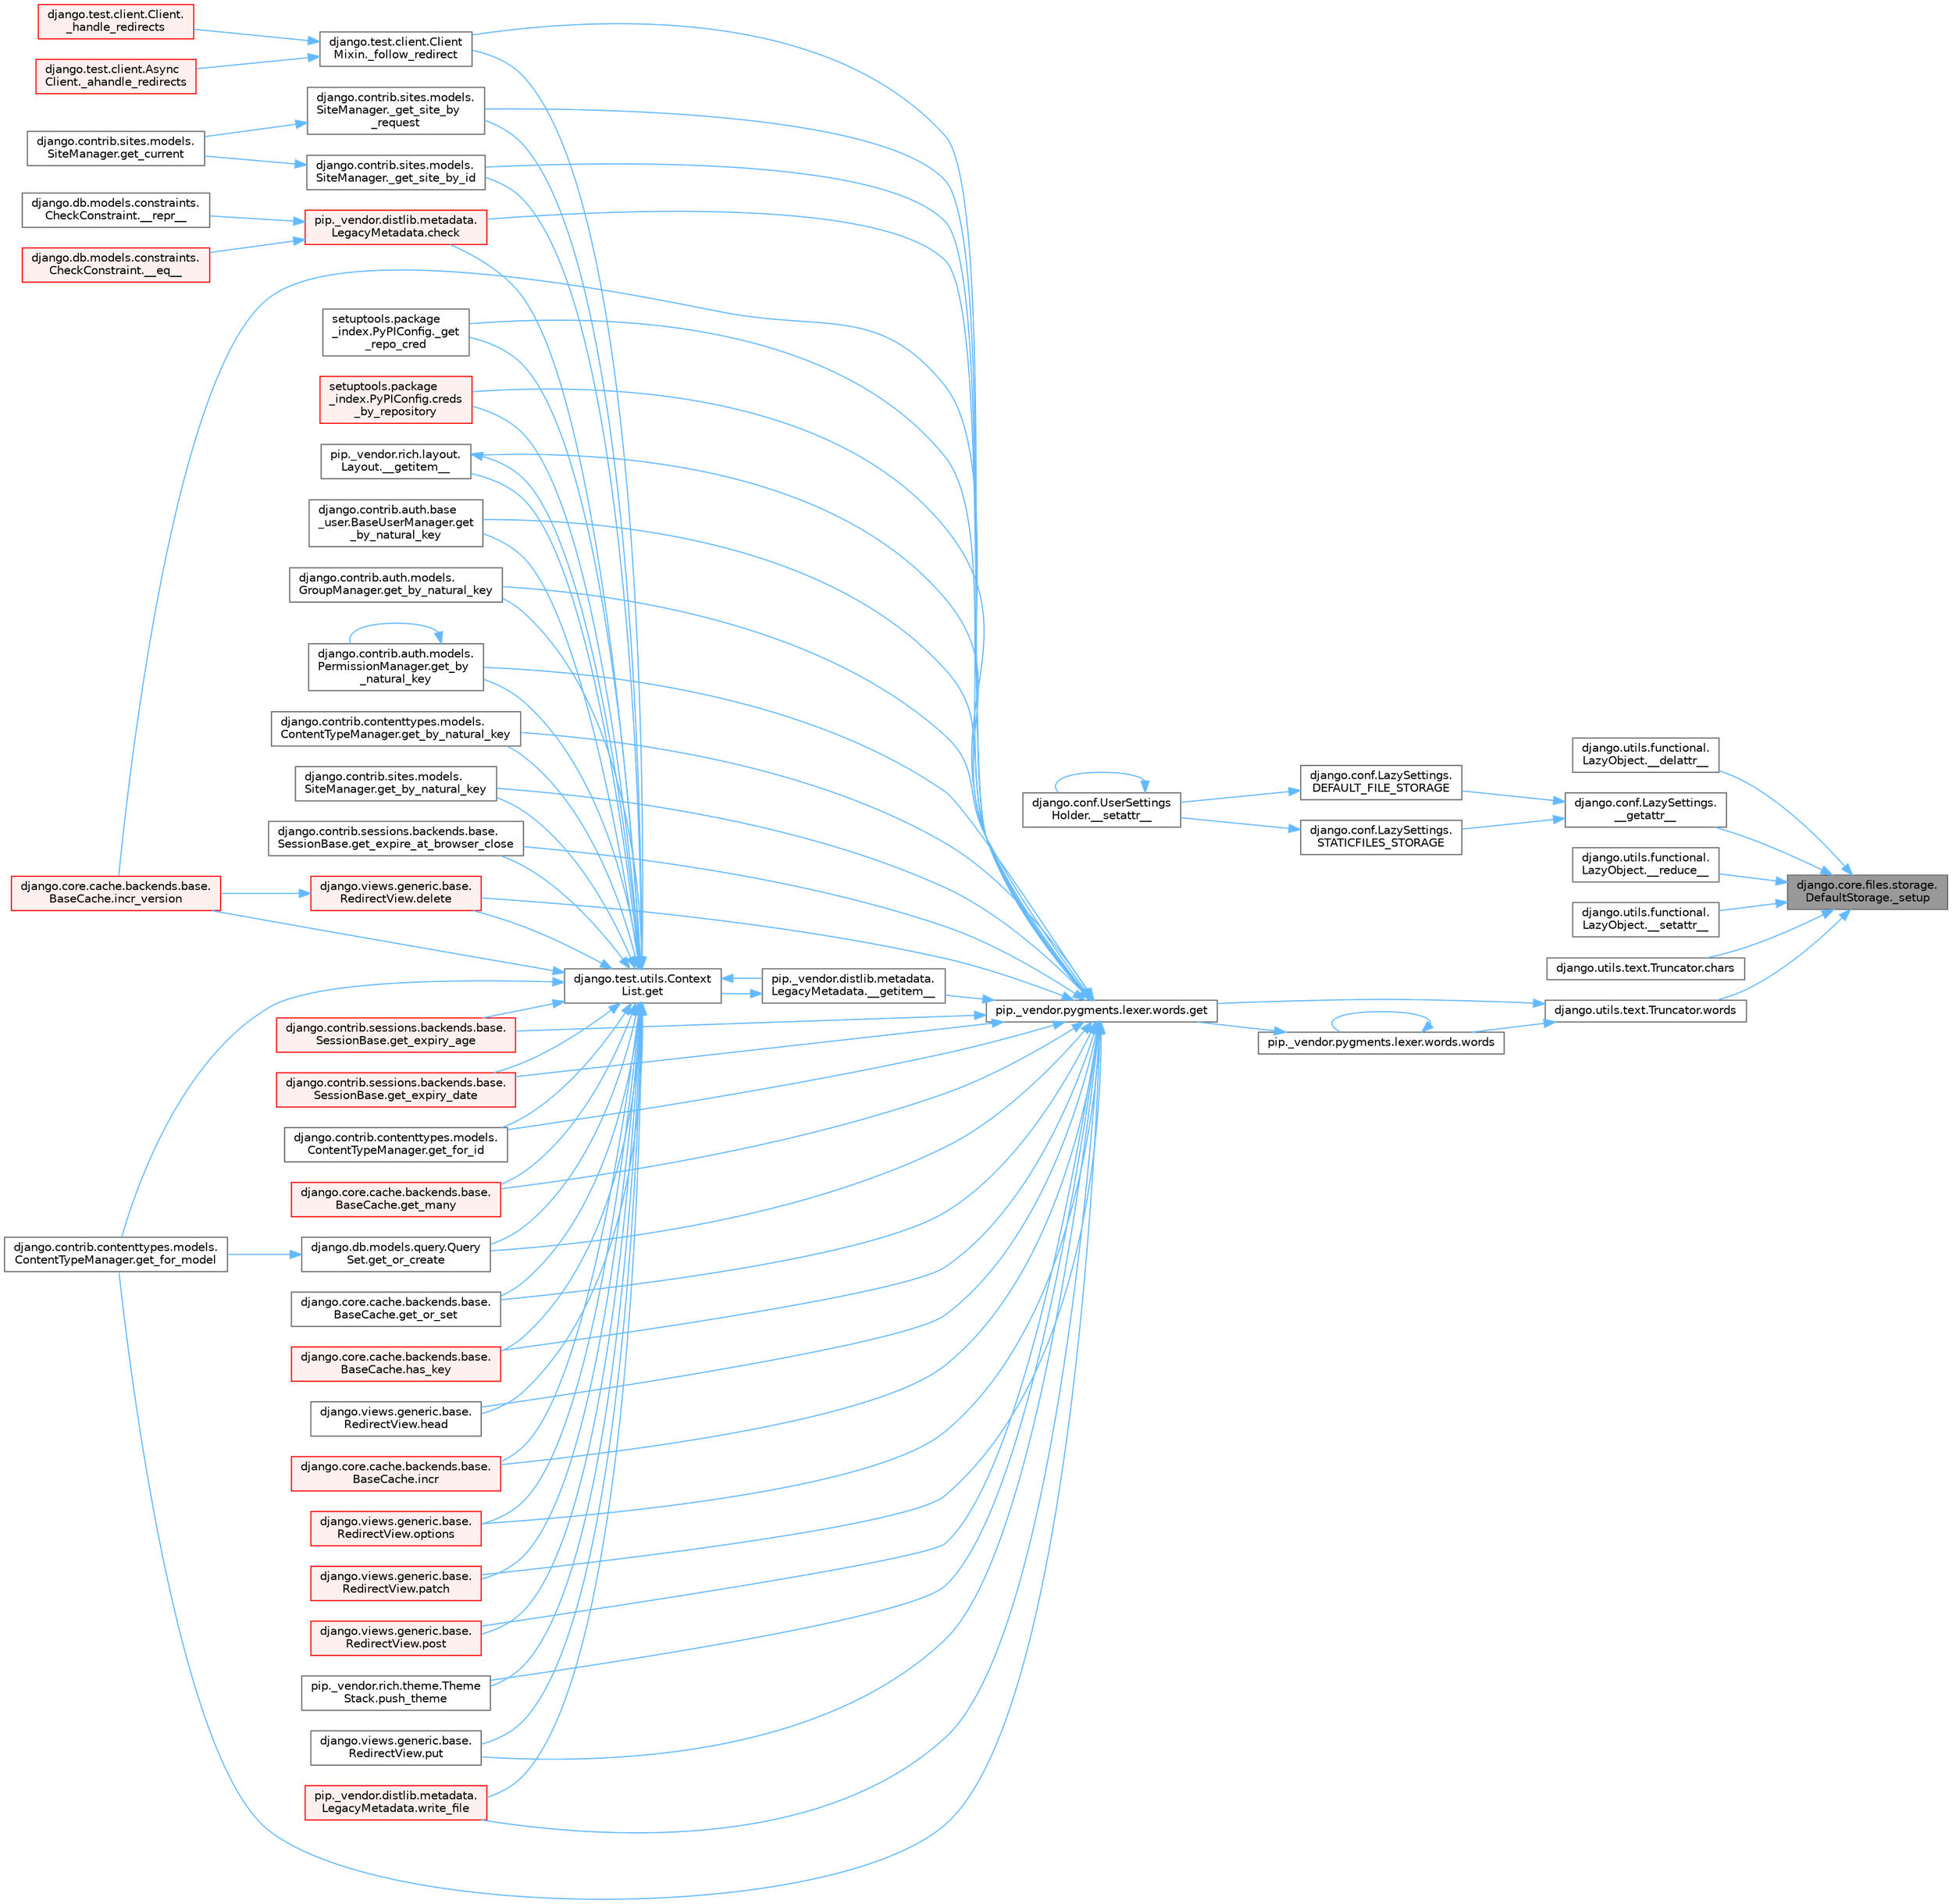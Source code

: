 digraph "django.core.files.storage.DefaultStorage._setup"
{
 // LATEX_PDF_SIZE
  bgcolor="transparent";
  edge [fontname=Helvetica,fontsize=10,labelfontname=Helvetica,labelfontsize=10];
  node [fontname=Helvetica,fontsize=10,shape=box,height=0.2,width=0.4];
  rankdir="RL";
  Node1 [id="Node000001",label="django.core.files.storage.\lDefaultStorage._setup",height=0.2,width=0.4,color="gray40", fillcolor="grey60", style="filled", fontcolor="black",tooltip=" "];
  Node1 -> Node2 [id="edge1_Node000001_Node000002",dir="back",color="steelblue1",style="solid",tooltip=" "];
  Node2 [id="Node000002",label="django.utils.functional.\lLazyObject.__delattr__",height=0.2,width=0.4,color="grey40", fillcolor="white", style="filled",URL="$classdjango_1_1utils_1_1functional_1_1_lazy_object.html#ab6a27b9f1f3f1fe59afec26dd9327e12",tooltip=" "];
  Node1 -> Node3 [id="edge2_Node000001_Node000003",dir="back",color="steelblue1",style="solid",tooltip=" "];
  Node3 [id="Node000003",label="django.conf.LazySettings.\l__getattr__",height=0.2,width=0.4,color="grey40", fillcolor="white", style="filled",URL="$classdjango_1_1conf_1_1_lazy_settings.html#a844ebd8b6dc5ba9cc5235bb1f849f3e7",tooltip=" "];
  Node3 -> Node4 [id="edge3_Node000003_Node000004",dir="back",color="steelblue1",style="solid",tooltip=" "];
  Node4 [id="Node000004",label="django.conf.LazySettings.\lDEFAULT_FILE_STORAGE",height=0.2,width=0.4,color="grey40", fillcolor="white", style="filled",URL="$classdjango_1_1conf_1_1_lazy_settings.html#a262999dfae4088a806facff7288a28b2",tooltip=" "];
  Node4 -> Node5 [id="edge4_Node000004_Node000005",dir="back",color="steelblue1",style="solid",tooltip=" "];
  Node5 [id="Node000005",label="django.conf.UserSettings\lHolder.__setattr__",height=0.2,width=0.4,color="grey40", fillcolor="white", style="filled",URL="$classdjango_1_1conf_1_1_user_settings_holder.html#ab7fbd1f7ca5be36af1f08f8cc543bd40",tooltip=" "];
  Node5 -> Node5 [id="edge5_Node000005_Node000005",dir="back",color="steelblue1",style="solid",tooltip=" "];
  Node3 -> Node6 [id="edge6_Node000003_Node000006",dir="back",color="steelblue1",style="solid",tooltip=" "];
  Node6 [id="Node000006",label="django.conf.LazySettings.\lSTATICFILES_STORAGE",height=0.2,width=0.4,color="grey40", fillcolor="white", style="filled",URL="$classdjango_1_1conf_1_1_lazy_settings.html#acf7e82a80fdd6a53ad31cd5f784aaaf7",tooltip=" "];
  Node6 -> Node5 [id="edge7_Node000006_Node000005",dir="back",color="steelblue1",style="solid",tooltip=" "];
  Node1 -> Node7 [id="edge8_Node000001_Node000007",dir="back",color="steelblue1",style="solid",tooltip=" "];
  Node7 [id="Node000007",label="django.utils.functional.\lLazyObject.__reduce__",height=0.2,width=0.4,color="grey40", fillcolor="white", style="filled",URL="$classdjango_1_1utils_1_1functional_1_1_lazy_object.html#a9f6f030dd6c95cb2d9b2f207afa7a79f",tooltip=" "];
  Node1 -> Node8 [id="edge9_Node000001_Node000008",dir="back",color="steelblue1",style="solid",tooltip=" "];
  Node8 [id="Node000008",label="django.utils.functional.\lLazyObject.__setattr__",height=0.2,width=0.4,color="grey40", fillcolor="white", style="filled",URL="$classdjango_1_1utils_1_1functional_1_1_lazy_object.html#a08111e029d6cb545e574208a23aacc75",tooltip=" "];
  Node1 -> Node9 [id="edge10_Node000001_Node000009",dir="back",color="steelblue1",style="solid",tooltip=" "];
  Node9 [id="Node000009",label="django.utils.text.Truncator.chars",height=0.2,width=0.4,color="grey40", fillcolor="white", style="filled",URL="$classdjango_1_1utils_1_1text_1_1_truncator.html#a0f8372cf1ffa650d6565a286c2e10ec5",tooltip=" "];
  Node1 -> Node10 [id="edge11_Node000001_Node000010",dir="back",color="steelblue1",style="solid",tooltip=" "];
  Node10 [id="Node000010",label="django.utils.text.Truncator.words",height=0.2,width=0.4,color="grey40", fillcolor="white", style="filled",URL="$classdjango_1_1utils_1_1text_1_1_truncator.html#ac63fd5ad773190f15a14bcbfaa928e27",tooltip=" "];
  Node10 -> Node11 [id="edge12_Node000010_Node000011",dir="back",color="steelblue1",style="solid",tooltip=" "];
  Node11 [id="Node000011",label="pip._vendor.pygments.lexer.words.get",height=0.2,width=0.4,color="grey40", fillcolor="white", style="filled",URL="$classpip_1_1__vendor_1_1pygments_1_1lexer_1_1words.html#aeb43f4277e454ae7bc128a347d8c181f",tooltip=" "];
  Node11 -> Node12 [id="edge13_Node000011_Node000012",dir="back",color="steelblue1",style="solid",tooltip=" "];
  Node12 [id="Node000012",label="pip._vendor.distlib.metadata.\lLegacyMetadata.__getitem__",height=0.2,width=0.4,color="grey40", fillcolor="white", style="filled",URL="$classpip_1_1__vendor_1_1distlib_1_1metadata_1_1_legacy_metadata.html#a4bbfa90e12a85ff919edb328c979731c",tooltip=" "];
  Node12 -> Node13 [id="edge14_Node000012_Node000013",dir="back",color="steelblue1",style="solid",tooltip=" "];
  Node13 [id="Node000013",label="django.test.utils.Context\lList.get",height=0.2,width=0.4,color="grey40", fillcolor="white", style="filled",URL="$classdjango_1_1test_1_1utils_1_1_context_list.html#a1797663a8ac92f44dcb9ad281a896842",tooltip=" "];
  Node13 -> Node12 [id="edge15_Node000013_Node000012",dir="back",color="steelblue1",style="solid",tooltip=" "];
  Node13 -> Node14 [id="edge16_Node000013_Node000014",dir="back",color="steelblue1",style="solid",tooltip=" "];
  Node14 [id="Node000014",label="pip._vendor.rich.layout.\lLayout.__getitem__",height=0.2,width=0.4,color="grey40", fillcolor="white", style="filled",URL="$classpip_1_1__vendor_1_1rich_1_1layout_1_1_layout.html#add0ab2d771b738c1d8f491d5fc922238",tooltip=" "];
  Node14 -> Node13 [id="edge17_Node000014_Node000013",dir="back",color="steelblue1",style="solid",tooltip=" "];
  Node13 -> Node15 [id="edge18_Node000013_Node000015",dir="back",color="steelblue1",style="solid",tooltip=" "];
  Node15 [id="Node000015",label="django.test.client.Client\lMixin._follow_redirect",height=0.2,width=0.4,color="grey40", fillcolor="white", style="filled",URL="$classdjango_1_1test_1_1client_1_1_client_mixin.html#a8ef9c674c0e06268a84a19666287c660",tooltip=" "];
  Node15 -> Node16 [id="edge19_Node000015_Node000016",dir="back",color="steelblue1",style="solid",tooltip=" "];
  Node16 [id="Node000016",label="django.test.client.Async\lClient._ahandle_redirects",height=0.2,width=0.4,color="red", fillcolor="#FFF0F0", style="filled",URL="$classdjango_1_1test_1_1client_1_1_async_client.html#a8740fe0dc39e7fe74e515be78449ee76",tooltip=" "];
  Node15 -> Node3177 [id="edge20_Node000015_Node003177",dir="back",color="steelblue1",style="solid",tooltip=" "];
  Node3177 [id="Node003177",label="django.test.client.Client.\l_handle_redirects",height=0.2,width=0.4,color="red", fillcolor="#FFF0F0", style="filled",URL="$classdjango_1_1test_1_1client_1_1_client.html#a234b328f33c374ad181aa49c6515d469",tooltip=" "];
  Node13 -> Node1791 [id="edge21_Node000013_Node001791",dir="back",color="steelblue1",style="solid",tooltip=" "];
  Node1791 [id="Node001791",label="setuptools.package\l_index.PyPIConfig._get\l_repo_cred",height=0.2,width=0.4,color="grey40", fillcolor="white", style="filled",URL="$classsetuptools_1_1package__index_1_1_py_p_i_config.html#ae131b3373b6208486cc5f156eaa7265a",tooltip=" "];
  Node13 -> Node1792 [id="edge22_Node000013_Node001792",dir="back",color="steelblue1",style="solid",tooltip=" "];
  Node1792 [id="Node001792",label="django.contrib.sites.models.\lSiteManager._get_site_by_id",height=0.2,width=0.4,color="grey40", fillcolor="white", style="filled",URL="$classdjango_1_1contrib_1_1sites_1_1models_1_1_site_manager.html#aa2caa86610079c1d43d51ecd4eeffdfd",tooltip=" "];
  Node1792 -> Node1793 [id="edge23_Node001792_Node001793",dir="back",color="steelblue1",style="solid",tooltip=" "];
  Node1793 [id="Node001793",label="django.contrib.sites.models.\lSiteManager.get_current",height=0.2,width=0.4,color="grey40", fillcolor="white", style="filled",URL="$classdjango_1_1contrib_1_1sites_1_1models_1_1_site_manager.html#ac155c05735cdabcfa6cbe4ee00482659",tooltip=" "];
  Node13 -> Node1794 [id="edge24_Node000013_Node001794",dir="back",color="steelblue1",style="solid",tooltip=" "];
  Node1794 [id="Node001794",label="django.contrib.sites.models.\lSiteManager._get_site_by\l_request",height=0.2,width=0.4,color="grey40", fillcolor="white", style="filled",URL="$classdjango_1_1contrib_1_1sites_1_1models_1_1_site_manager.html#afe4ac1f1603e7bc2e95bd348c30e9d81",tooltip=" "];
  Node1794 -> Node1793 [id="edge25_Node001794_Node001793",dir="back",color="steelblue1",style="solid",tooltip=" "];
  Node13 -> Node1795 [id="edge26_Node000013_Node001795",dir="back",color="steelblue1",style="solid",tooltip=" "];
  Node1795 [id="Node001795",label="pip._vendor.distlib.metadata.\lLegacyMetadata.check",height=0.2,width=0.4,color="red", fillcolor="#FFF0F0", style="filled",URL="$classpip_1_1__vendor_1_1distlib_1_1metadata_1_1_legacy_metadata.html#a9f3d75961911af2473c8092d354b3d85",tooltip=" "];
  Node1795 -> Node759 [id="edge27_Node001795_Node000759",dir="back",color="steelblue1",style="solid",tooltip=" "];
  Node759 [id="Node000759",label="django.db.models.constraints.\lCheckConstraint.__eq__",height=0.2,width=0.4,color="red", fillcolor="#FFF0F0", style="filled",URL="$classdjango_1_1db_1_1models_1_1constraints_1_1_check_constraint.html#a55875a553e53009967129f8b8a269475",tooltip=" "];
  Node1795 -> Node760 [id="edge28_Node001795_Node000760",dir="back",color="steelblue1",style="solid",tooltip=" "];
  Node760 [id="Node000760",label="django.db.models.constraints.\lCheckConstraint.__repr__",height=0.2,width=0.4,color="grey40", fillcolor="white", style="filled",URL="$classdjango_1_1db_1_1models_1_1constraints_1_1_check_constraint.html#a5ee1e990e7235f77706fa7da45651b5f",tooltip=" "];
  Node13 -> Node1796 [id="edge29_Node000013_Node001796",dir="back",color="steelblue1",style="solid",tooltip=" "];
  Node1796 [id="Node001796",label="setuptools.package\l_index.PyPIConfig.creds\l_by_repository",height=0.2,width=0.4,color="red", fillcolor="#FFF0F0", style="filled",URL="$classsetuptools_1_1package__index_1_1_py_p_i_config.html#a277b3e89479d171582044b5f9eb920a0",tooltip=" "];
  Node13 -> Node1798 [id="edge30_Node000013_Node001798",dir="back",color="steelblue1",style="solid",tooltip=" "];
  Node1798 [id="Node001798",label="django.views.generic.base.\lRedirectView.delete",height=0.2,width=0.4,color="red", fillcolor="#FFF0F0", style="filled",URL="$classdjango_1_1views_1_1generic_1_1base_1_1_redirect_view.html#a7060a2e85ff141d1950dd42e436fb9f1",tooltip=" "];
  Node1798 -> Node511 [id="edge31_Node001798_Node000511",dir="back",color="steelblue1",style="solid",tooltip=" "];
  Node511 [id="Node000511",label="django.core.cache.backends.base.\lBaseCache.incr_version",height=0.2,width=0.4,color="red", fillcolor="#FFF0F0", style="filled",URL="$classdjango_1_1core_1_1cache_1_1backends_1_1base_1_1_base_cache.html#a3ac7d74ffcfca67e2afee86ecf858b34",tooltip=" "];
  Node13 -> Node1799 [id="edge32_Node000013_Node001799",dir="back",color="steelblue1",style="solid",tooltip=" "];
  Node1799 [id="Node001799",label="django.contrib.auth.base\l_user.BaseUserManager.get\l_by_natural_key",height=0.2,width=0.4,color="grey40", fillcolor="white", style="filled",URL="$classdjango_1_1contrib_1_1auth_1_1base__user_1_1_base_user_manager.html#a9e0cf0e3651ecbe163d9f87b076b0bf9",tooltip=" "];
  Node13 -> Node1800 [id="edge33_Node000013_Node001800",dir="back",color="steelblue1",style="solid",tooltip=" "];
  Node1800 [id="Node001800",label="django.contrib.auth.models.\lGroupManager.get_by_natural_key",height=0.2,width=0.4,color="grey40", fillcolor="white", style="filled",URL="$classdjango_1_1contrib_1_1auth_1_1models_1_1_group_manager.html#af57a9a2ac1ef277ef6f1956f9d25293e",tooltip=" "];
  Node13 -> Node1801 [id="edge34_Node000013_Node001801",dir="back",color="steelblue1",style="solid",tooltip=" "];
  Node1801 [id="Node001801",label="django.contrib.auth.models.\lPermissionManager.get_by\l_natural_key",height=0.2,width=0.4,color="grey40", fillcolor="white", style="filled",URL="$classdjango_1_1contrib_1_1auth_1_1models_1_1_permission_manager.html#a27621698d1bd2b3a2d73dbcd84db0cc3",tooltip=" "];
  Node1801 -> Node1801 [id="edge35_Node001801_Node001801",dir="back",color="steelblue1",style="solid",tooltip=" "];
  Node13 -> Node1802 [id="edge36_Node000013_Node001802",dir="back",color="steelblue1",style="solid",tooltip=" "];
  Node1802 [id="Node001802",label="django.contrib.contenttypes.models.\lContentTypeManager.get_by_natural_key",height=0.2,width=0.4,color="grey40", fillcolor="white", style="filled",URL="$classdjango_1_1contrib_1_1contenttypes_1_1models_1_1_content_type_manager.html#aa19a7b03514cc1871e322fd5aeb2ecbe",tooltip=" "];
  Node13 -> Node1803 [id="edge37_Node000013_Node001803",dir="back",color="steelblue1",style="solid",tooltip=" "];
  Node1803 [id="Node001803",label="django.contrib.sites.models.\lSiteManager.get_by_natural_key",height=0.2,width=0.4,color="grey40", fillcolor="white", style="filled",URL="$classdjango_1_1contrib_1_1sites_1_1models_1_1_site_manager.html#aeb05076243fd13bbdb7e1fe18794269c",tooltip=" "];
  Node13 -> Node1804 [id="edge38_Node000013_Node001804",dir="back",color="steelblue1",style="solid",tooltip=" "];
  Node1804 [id="Node001804",label="django.contrib.sessions.backends.base.\lSessionBase.get_expire_at_browser_close",height=0.2,width=0.4,color="grey40", fillcolor="white", style="filled",URL="$classdjango_1_1contrib_1_1sessions_1_1backends_1_1base_1_1_session_base.html#a84c6c4afda960d505a1b2a7d3f97d75f",tooltip=" "];
  Node13 -> Node1805 [id="edge39_Node000013_Node001805",dir="back",color="steelblue1",style="solid",tooltip=" "];
  Node1805 [id="Node001805",label="django.contrib.sessions.backends.base.\lSessionBase.get_expiry_age",height=0.2,width=0.4,color="red", fillcolor="#FFF0F0", style="filled",URL="$classdjango_1_1contrib_1_1sessions_1_1backends_1_1base_1_1_session_base.html#af853871a0f2af33b0fd38d04e9296e01",tooltip=" "];
  Node13 -> Node1806 [id="edge40_Node000013_Node001806",dir="back",color="steelblue1",style="solid",tooltip=" "];
  Node1806 [id="Node001806",label="django.contrib.sessions.backends.base.\lSessionBase.get_expiry_date",height=0.2,width=0.4,color="red", fillcolor="#FFF0F0", style="filled",URL="$classdjango_1_1contrib_1_1sessions_1_1backends_1_1base_1_1_session_base.html#af87a5a48ca86a64f795e97f3529df849",tooltip=" "];
  Node13 -> Node1808 [id="edge41_Node000013_Node001808",dir="back",color="steelblue1",style="solid",tooltip=" "];
  Node1808 [id="Node001808",label="django.contrib.contenttypes.models.\lContentTypeManager.get_for_id",height=0.2,width=0.4,color="grey40", fillcolor="white", style="filled",URL="$classdjango_1_1contrib_1_1contenttypes_1_1models_1_1_content_type_manager.html#a4f41aa06163cf8140d954a9d9ac0e99f",tooltip=" "];
  Node13 -> Node686 [id="edge42_Node000013_Node000686",dir="back",color="steelblue1",style="solid",tooltip=" "];
  Node686 [id="Node000686",label="django.contrib.contenttypes.models.\lContentTypeManager.get_for_model",height=0.2,width=0.4,color="grey40", fillcolor="white", style="filled",URL="$classdjango_1_1contrib_1_1contenttypes_1_1models_1_1_content_type_manager.html#a1b89bc07df6111e44f749d556f96a414",tooltip=" "];
  Node13 -> Node1809 [id="edge43_Node000013_Node001809",dir="back",color="steelblue1",style="solid",tooltip=" "];
  Node1809 [id="Node001809",label="django.core.cache.backends.base.\lBaseCache.get_many",height=0.2,width=0.4,color="red", fillcolor="#FFF0F0", style="filled",URL="$classdjango_1_1core_1_1cache_1_1backends_1_1base_1_1_base_cache.html#a1d156ab9ced75cecfa673cbee3ac9053",tooltip=" "];
  Node13 -> Node685 [id="edge44_Node000013_Node000685",dir="back",color="steelblue1",style="solid",tooltip=" "];
  Node685 [id="Node000685",label="django.db.models.query.Query\lSet.get_or_create",height=0.2,width=0.4,color="grey40", fillcolor="white", style="filled",URL="$classdjango_1_1db_1_1models_1_1query_1_1_query_set.html#a0f727927ec4d1b9f3087b831cc911c59",tooltip=" "];
  Node685 -> Node686 [id="edge45_Node000685_Node000686",dir="back",color="steelblue1",style="solid",tooltip=" "];
  Node13 -> Node701 [id="edge46_Node000013_Node000701",dir="back",color="steelblue1",style="solid",tooltip=" "];
  Node701 [id="Node000701",label="django.core.cache.backends.base.\lBaseCache.get_or_set",height=0.2,width=0.4,color="grey40", fillcolor="white", style="filled",URL="$classdjango_1_1core_1_1cache_1_1backends_1_1base_1_1_base_cache.html#ac478d532b4c2b74987f49ff8291e5343",tooltip=" "];
  Node13 -> Node1811 [id="edge47_Node000013_Node001811",dir="back",color="steelblue1",style="solid",tooltip=" "];
  Node1811 [id="Node001811",label="django.core.cache.backends.base.\lBaseCache.has_key",height=0.2,width=0.4,color="red", fillcolor="#FFF0F0", style="filled",URL="$classdjango_1_1core_1_1cache_1_1backends_1_1base_1_1_base_cache.html#a2d06a56d17661d63648e1ec13ae93d3b",tooltip=" "];
  Node13 -> Node1813 [id="edge48_Node000013_Node001813",dir="back",color="steelblue1",style="solid",tooltip=" "];
  Node1813 [id="Node001813",label="django.views.generic.base.\lRedirectView.head",height=0.2,width=0.4,color="grey40", fillcolor="white", style="filled",URL="$classdjango_1_1views_1_1generic_1_1base_1_1_redirect_view.html#a34f0a0a5fb94f117f4752789a8db216a",tooltip=" "];
  Node13 -> Node738 [id="edge49_Node000013_Node000738",dir="back",color="steelblue1",style="solid",tooltip=" "];
  Node738 [id="Node000738",label="django.core.cache.backends.base.\lBaseCache.incr",height=0.2,width=0.4,color="red", fillcolor="#FFF0F0", style="filled",URL="$classdjango_1_1core_1_1cache_1_1backends_1_1base_1_1_base_cache.html#ab502f06a18e16d3d1495fdf1dca28831",tooltip=" "];
  Node13 -> Node511 [id="edge50_Node000013_Node000511",dir="back",color="steelblue1",style="solid",tooltip=" "];
  Node13 -> Node1814 [id="edge51_Node000013_Node001814",dir="back",color="steelblue1",style="solid",tooltip=" "];
  Node1814 [id="Node001814",label="django.views.generic.base.\lRedirectView.options",height=0.2,width=0.4,color="red", fillcolor="#FFF0F0", style="filled",URL="$classdjango_1_1views_1_1generic_1_1base_1_1_redirect_view.html#a444de156c79647344c987295c47a76e1",tooltip=" "];
  Node13 -> Node1815 [id="edge52_Node000013_Node001815",dir="back",color="steelblue1",style="solid",tooltip=" "];
  Node1815 [id="Node001815",label="django.views.generic.base.\lRedirectView.patch",height=0.2,width=0.4,color="red", fillcolor="#FFF0F0", style="filled",URL="$classdjango_1_1views_1_1generic_1_1base_1_1_redirect_view.html#a1af0176656ad2642a86603a7f2efd6c8",tooltip=" "];
  Node13 -> Node1818 [id="edge53_Node000013_Node001818",dir="back",color="steelblue1",style="solid",tooltip=" "];
  Node1818 [id="Node001818",label="django.views.generic.base.\lRedirectView.post",height=0.2,width=0.4,color="red", fillcolor="#FFF0F0", style="filled",URL="$classdjango_1_1views_1_1generic_1_1base_1_1_redirect_view.html#a20f1374a926b81c739ea2672fbe38552",tooltip=" "];
  Node13 -> Node1819 [id="edge54_Node000013_Node001819",dir="back",color="steelblue1",style="solid",tooltip=" "];
  Node1819 [id="Node001819",label="pip._vendor.rich.theme.Theme\lStack.push_theme",height=0.2,width=0.4,color="grey40", fillcolor="white", style="filled",URL="$classpip_1_1__vendor_1_1rich_1_1theme_1_1_theme_stack.html#a59e2cc731ff921b7ce76aa4aa4eaf948",tooltip=" "];
  Node13 -> Node1820 [id="edge55_Node000013_Node001820",dir="back",color="steelblue1",style="solid",tooltip=" "];
  Node1820 [id="Node001820",label="django.views.generic.base.\lRedirectView.put",height=0.2,width=0.4,color="grey40", fillcolor="white", style="filled",URL="$classdjango_1_1views_1_1generic_1_1base_1_1_redirect_view.html#a898fb37aa8487c3c0ef4f20bd40ed854",tooltip=" "];
  Node13 -> Node1115 [id="edge56_Node000013_Node001115",dir="back",color="steelblue1",style="solid",tooltip=" "];
  Node1115 [id="Node001115",label="pip._vendor.distlib.metadata.\lLegacyMetadata.write_file",height=0.2,width=0.4,color="red", fillcolor="#FFF0F0", style="filled",URL="$classpip_1_1__vendor_1_1distlib_1_1metadata_1_1_legacy_metadata.html#a4b0b012bbb45bf51d369c39eeb3c734f",tooltip=" "];
  Node11 -> Node14 [id="edge57_Node000011_Node000014",dir="back",color="steelblue1",style="solid",tooltip=" "];
  Node11 -> Node15 [id="edge58_Node000011_Node000015",dir="back",color="steelblue1",style="solid",tooltip=" "];
  Node11 -> Node1791 [id="edge59_Node000011_Node001791",dir="back",color="steelblue1",style="solid",tooltip=" "];
  Node11 -> Node1792 [id="edge60_Node000011_Node001792",dir="back",color="steelblue1",style="solid",tooltip=" "];
  Node11 -> Node1794 [id="edge61_Node000011_Node001794",dir="back",color="steelblue1",style="solid",tooltip=" "];
  Node11 -> Node1795 [id="edge62_Node000011_Node001795",dir="back",color="steelblue1",style="solid",tooltip=" "];
  Node11 -> Node1796 [id="edge63_Node000011_Node001796",dir="back",color="steelblue1",style="solid",tooltip=" "];
  Node11 -> Node1798 [id="edge64_Node000011_Node001798",dir="back",color="steelblue1",style="solid",tooltip=" "];
  Node11 -> Node1799 [id="edge65_Node000011_Node001799",dir="back",color="steelblue1",style="solid",tooltip=" "];
  Node11 -> Node1800 [id="edge66_Node000011_Node001800",dir="back",color="steelblue1",style="solid",tooltip=" "];
  Node11 -> Node1801 [id="edge67_Node000011_Node001801",dir="back",color="steelblue1",style="solid",tooltip=" "];
  Node11 -> Node1802 [id="edge68_Node000011_Node001802",dir="back",color="steelblue1",style="solid",tooltip=" "];
  Node11 -> Node1803 [id="edge69_Node000011_Node001803",dir="back",color="steelblue1",style="solid",tooltip=" "];
  Node11 -> Node1804 [id="edge70_Node000011_Node001804",dir="back",color="steelblue1",style="solid",tooltip=" "];
  Node11 -> Node1805 [id="edge71_Node000011_Node001805",dir="back",color="steelblue1",style="solid",tooltip=" "];
  Node11 -> Node1806 [id="edge72_Node000011_Node001806",dir="back",color="steelblue1",style="solid",tooltip=" "];
  Node11 -> Node1808 [id="edge73_Node000011_Node001808",dir="back",color="steelblue1",style="solid",tooltip=" "];
  Node11 -> Node686 [id="edge74_Node000011_Node000686",dir="back",color="steelblue1",style="solid",tooltip=" "];
  Node11 -> Node1809 [id="edge75_Node000011_Node001809",dir="back",color="steelblue1",style="solid",tooltip=" "];
  Node11 -> Node685 [id="edge76_Node000011_Node000685",dir="back",color="steelblue1",style="solid",tooltip=" "];
  Node11 -> Node701 [id="edge77_Node000011_Node000701",dir="back",color="steelblue1",style="solid",tooltip=" "];
  Node11 -> Node1811 [id="edge78_Node000011_Node001811",dir="back",color="steelblue1",style="solid",tooltip=" "];
  Node11 -> Node1813 [id="edge79_Node000011_Node001813",dir="back",color="steelblue1",style="solid",tooltip=" "];
  Node11 -> Node738 [id="edge80_Node000011_Node000738",dir="back",color="steelblue1",style="solid",tooltip=" "];
  Node11 -> Node511 [id="edge81_Node000011_Node000511",dir="back",color="steelblue1",style="solid",tooltip=" "];
  Node11 -> Node1814 [id="edge82_Node000011_Node001814",dir="back",color="steelblue1",style="solid",tooltip=" "];
  Node11 -> Node1815 [id="edge83_Node000011_Node001815",dir="back",color="steelblue1",style="solid",tooltip=" "];
  Node11 -> Node1818 [id="edge84_Node000011_Node001818",dir="back",color="steelblue1",style="solid",tooltip=" "];
  Node11 -> Node1819 [id="edge85_Node000011_Node001819",dir="back",color="steelblue1",style="solid",tooltip=" "];
  Node11 -> Node1820 [id="edge86_Node000011_Node001820",dir="back",color="steelblue1",style="solid",tooltip=" "];
  Node11 -> Node1115 [id="edge87_Node000011_Node001115",dir="back",color="steelblue1",style="solid",tooltip=" "];
  Node10 -> Node3186 [id="edge88_Node000010_Node003186",dir="back",color="steelblue1",style="solid",tooltip=" "];
  Node3186 [id="Node003186",label="pip._vendor.pygments.lexer.words.words",height=0.2,width=0.4,color="grey40", fillcolor="white", style="filled",URL="$classpip_1_1__vendor_1_1pygments_1_1lexer_1_1words.html#a3f36ff7b2981d60f235fd1f8834690ee",tooltip=" "];
  Node3186 -> Node11 [id="edge89_Node003186_Node000011",dir="back",color="steelblue1",style="solid",tooltip=" "];
  Node3186 -> Node3186 [id="edge90_Node003186_Node003186",dir="back",color="steelblue1",style="solid",tooltip=" "];
}
